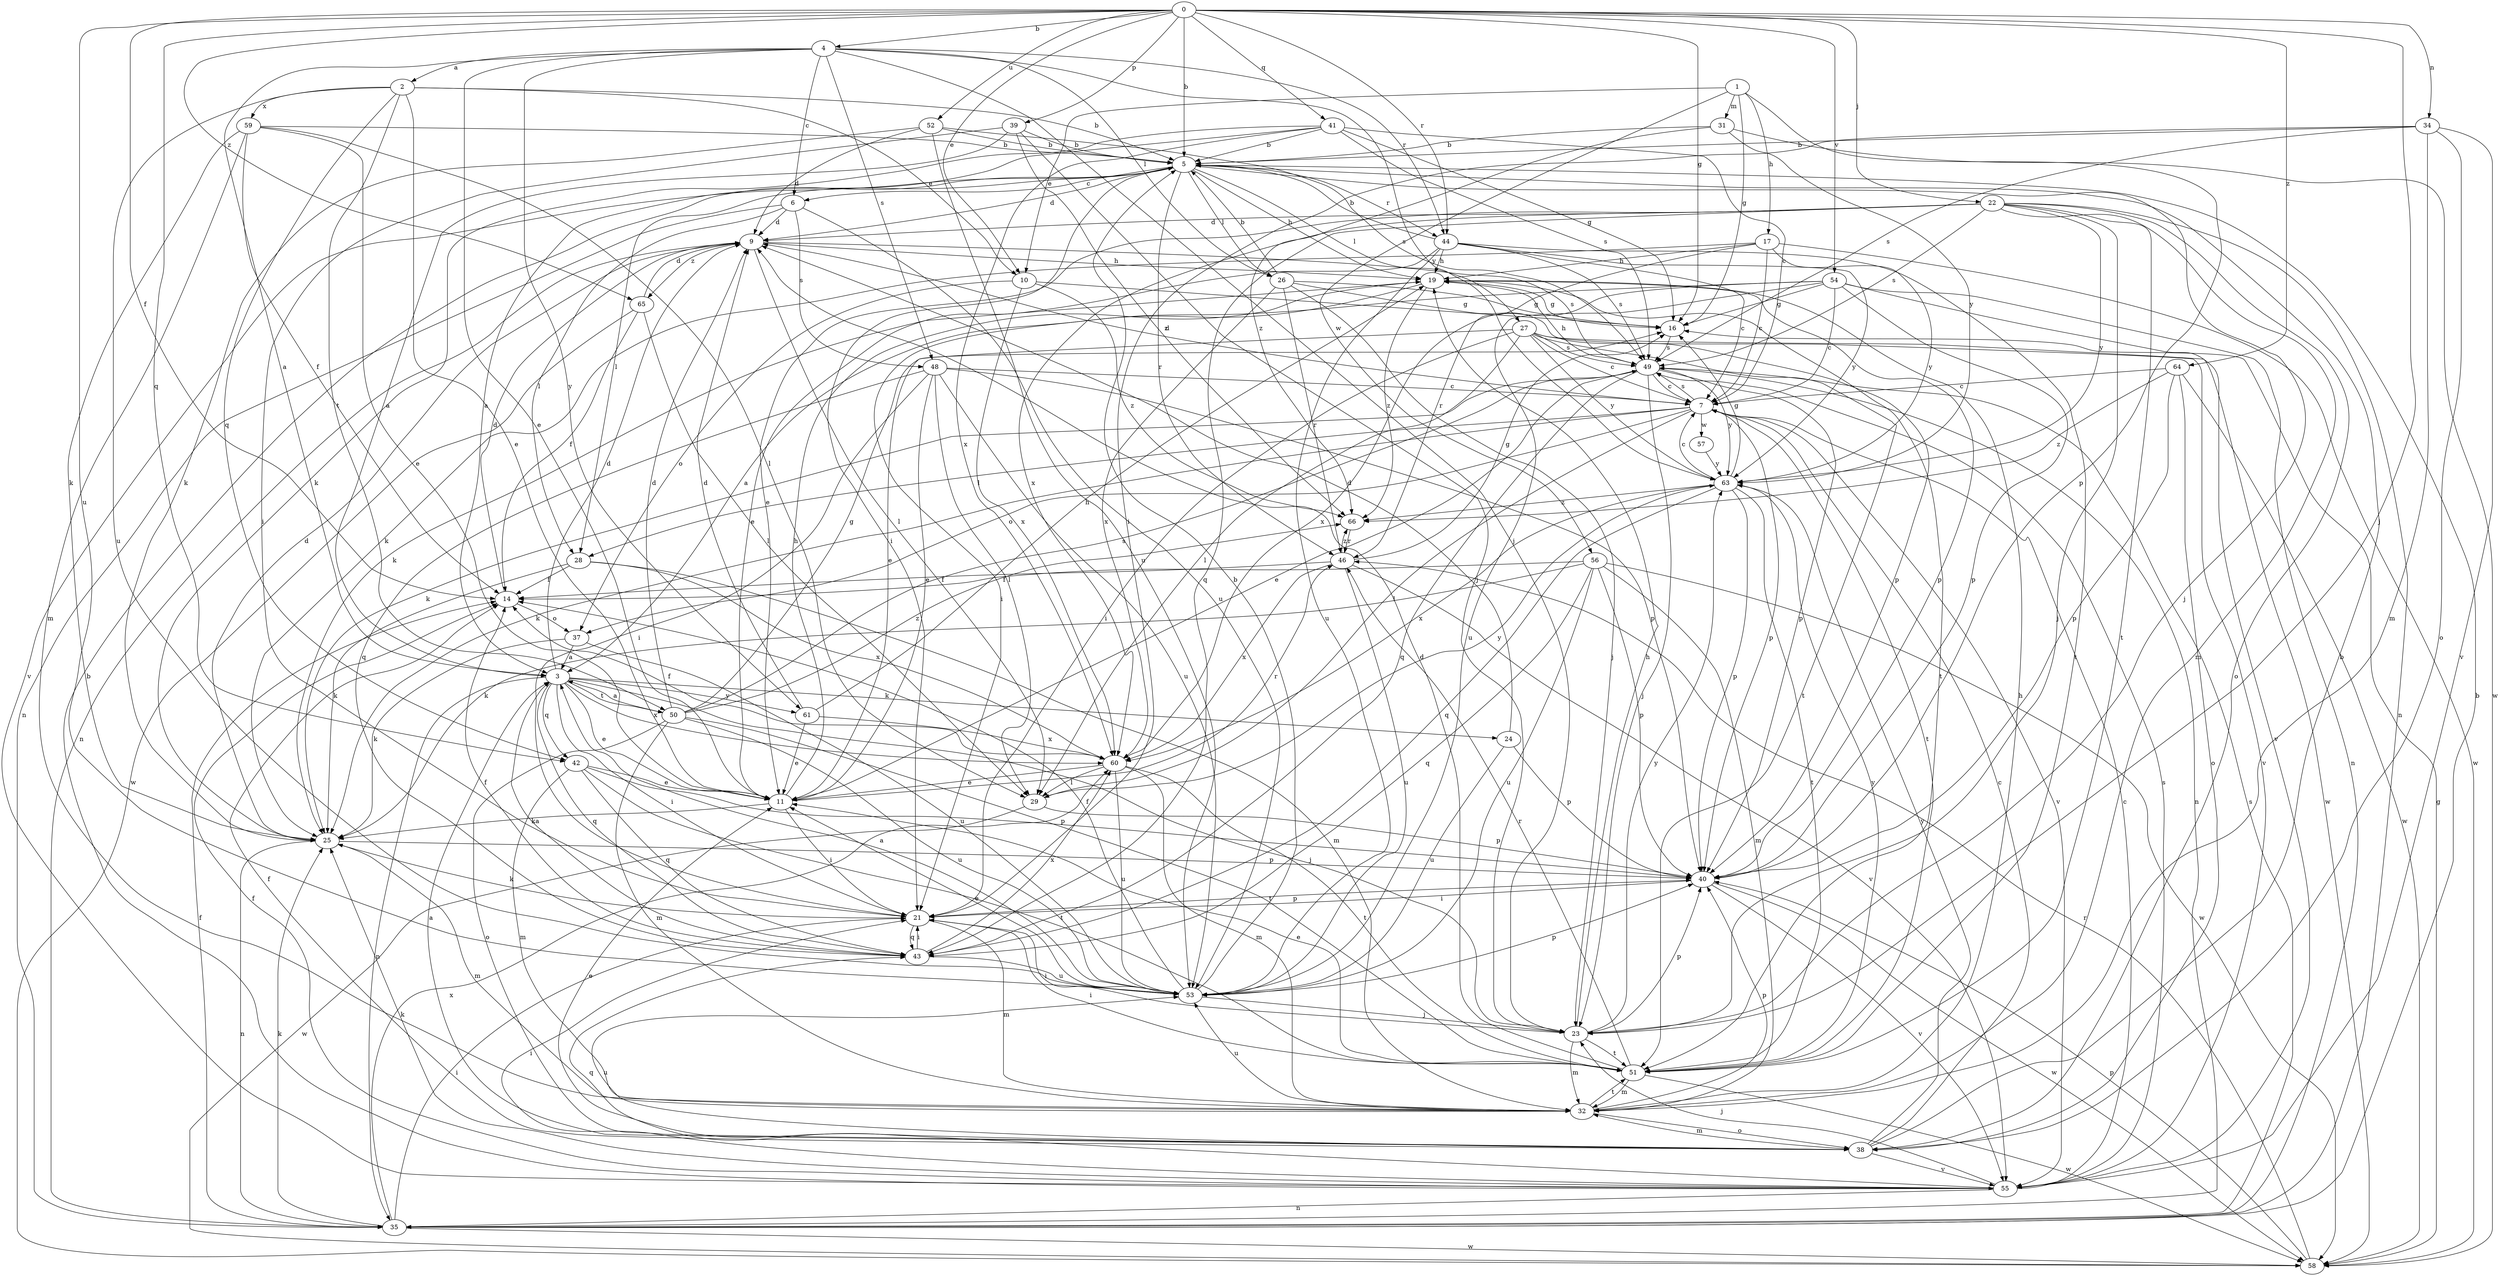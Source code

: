 strict digraph  {
0;
1;
2;
3;
4;
5;
6;
7;
9;
10;
11;
14;
16;
17;
19;
21;
22;
23;
24;
25;
26;
27;
28;
29;
31;
32;
34;
35;
37;
38;
39;
40;
41;
42;
43;
44;
46;
48;
49;
50;
51;
52;
53;
54;
55;
56;
57;
58;
59;
60;
61;
63;
64;
65;
66;
0 -> 4  [label=b];
0 -> 5  [label=b];
0 -> 10  [label=e];
0 -> 14  [label=f];
0 -> 16  [label=g];
0 -> 22  [label=j];
0 -> 23  [label=j];
0 -> 34  [label=n];
0 -> 39  [label=p];
0 -> 41  [label=q];
0 -> 42  [label=q];
0 -> 44  [label=r];
0 -> 52  [label=u];
0 -> 53  [label=u];
0 -> 54  [label=v];
0 -> 64  [label=z];
0 -> 65  [label=z];
1 -> 10  [label=e];
1 -> 16  [label=g];
1 -> 17  [label=h];
1 -> 31  [label=m];
1 -> 40  [label=p];
1 -> 56  [label=w];
2 -> 5  [label=b];
2 -> 10  [label=e];
2 -> 11  [label=e];
2 -> 42  [label=q];
2 -> 50  [label=t];
2 -> 53  [label=u];
2 -> 59  [label=x];
3 -> 9  [label=d];
3 -> 11  [label=e];
3 -> 21  [label=i];
3 -> 23  [label=j];
3 -> 24  [label=k];
3 -> 35  [label=n];
3 -> 42  [label=q];
3 -> 43  [label=q];
3 -> 50  [label=t];
3 -> 60  [label=x];
3 -> 61  [label=y];
4 -> 2  [label=a];
4 -> 3  [label=a];
4 -> 6  [label=c];
4 -> 11  [label=e];
4 -> 23  [label=j];
4 -> 26  [label=l];
4 -> 44  [label=r];
4 -> 48  [label=s];
4 -> 61  [label=y];
4 -> 63  [label=y];
5 -> 6  [label=c];
5 -> 9  [label=d];
5 -> 19  [label=h];
5 -> 21  [label=i];
5 -> 23  [label=j];
5 -> 26  [label=l];
5 -> 27  [label=l];
5 -> 28  [label=l];
5 -> 44  [label=r];
5 -> 46  [label=r];
5 -> 55  [label=v];
6 -> 9  [label=d];
6 -> 28  [label=l];
6 -> 35  [label=n];
6 -> 48  [label=s];
6 -> 53  [label=u];
7 -> 9  [label=d];
7 -> 25  [label=k];
7 -> 28  [label=l];
7 -> 29  [label=l];
7 -> 37  [label=o];
7 -> 40  [label=p];
7 -> 49  [label=s];
7 -> 51  [label=t];
7 -> 55  [label=v];
7 -> 57  [label=w];
9 -> 19  [label=h];
9 -> 29  [label=l];
9 -> 35  [label=n];
9 -> 49  [label=s];
9 -> 65  [label=z];
10 -> 16  [label=g];
10 -> 37  [label=o];
10 -> 60  [label=x];
10 -> 66  [label=z];
11 -> 19  [label=h];
11 -> 21  [label=i];
11 -> 25  [label=k];
11 -> 46  [label=r];
14 -> 9  [label=d];
14 -> 37  [label=o];
16 -> 49  [label=s];
17 -> 7  [label=c];
17 -> 19  [label=h];
17 -> 25  [label=k];
17 -> 46  [label=r];
17 -> 58  [label=w];
17 -> 63  [label=y];
19 -> 16  [label=g];
19 -> 21  [label=i];
19 -> 25  [label=k];
19 -> 40  [label=p];
19 -> 51  [label=t];
19 -> 66  [label=z];
21 -> 25  [label=k];
21 -> 32  [label=m];
21 -> 40  [label=p];
21 -> 43  [label=q];
22 -> 9  [label=d];
22 -> 11  [label=e];
22 -> 23  [label=j];
22 -> 32  [label=m];
22 -> 35  [label=n];
22 -> 38  [label=o];
22 -> 43  [label=q];
22 -> 49  [label=s];
22 -> 51  [label=t];
22 -> 60  [label=x];
22 -> 63  [label=y];
23 -> 19  [label=h];
23 -> 21  [label=i];
23 -> 32  [label=m];
23 -> 40  [label=p];
23 -> 51  [label=t];
23 -> 63  [label=y];
24 -> 9  [label=d];
24 -> 40  [label=p];
24 -> 53  [label=u];
25 -> 9  [label=d];
25 -> 32  [label=m];
25 -> 35  [label=n];
25 -> 40  [label=p];
26 -> 5  [label=b];
26 -> 16  [label=g];
26 -> 23  [label=j];
26 -> 40  [label=p];
26 -> 46  [label=r];
26 -> 60  [label=x];
27 -> 7  [label=c];
27 -> 11  [label=e];
27 -> 21  [label=i];
27 -> 29  [label=l];
27 -> 49  [label=s];
27 -> 51  [label=t];
27 -> 55  [label=v];
27 -> 58  [label=w];
27 -> 63  [label=y];
28 -> 14  [label=f];
28 -> 25  [label=k];
28 -> 32  [label=m];
28 -> 60  [label=x];
29 -> 40  [label=p];
29 -> 58  [label=w];
29 -> 63  [label=y];
31 -> 5  [label=b];
31 -> 58  [label=w];
31 -> 63  [label=y];
31 -> 66  [label=z];
32 -> 19  [label=h];
32 -> 38  [label=o];
32 -> 40  [label=p];
32 -> 51  [label=t];
32 -> 53  [label=u];
34 -> 5  [label=b];
34 -> 21  [label=i];
34 -> 32  [label=m];
34 -> 38  [label=o];
34 -> 49  [label=s];
34 -> 55  [label=v];
35 -> 5  [label=b];
35 -> 14  [label=f];
35 -> 21  [label=i];
35 -> 25  [label=k];
35 -> 49  [label=s];
35 -> 58  [label=w];
35 -> 60  [label=x];
37 -> 3  [label=a];
37 -> 25  [label=k];
37 -> 53  [label=u];
38 -> 3  [label=a];
38 -> 5  [label=b];
38 -> 7  [label=c];
38 -> 11  [label=e];
38 -> 14  [label=f];
38 -> 32  [label=m];
38 -> 53  [label=u];
38 -> 55  [label=v];
38 -> 63  [label=y];
39 -> 3  [label=a];
39 -> 5  [label=b];
39 -> 21  [label=i];
39 -> 23  [label=j];
39 -> 66  [label=z];
40 -> 21  [label=i];
40 -> 55  [label=v];
40 -> 58  [label=w];
41 -> 3  [label=a];
41 -> 5  [label=b];
41 -> 7  [label=c];
41 -> 16  [label=g];
41 -> 25  [label=k];
41 -> 49  [label=s];
41 -> 60  [label=x];
42 -> 11  [label=e];
42 -> 32  [label=m];
42 -> 40  [label=p];
42 -> 43  [label=q];
42 -> 51  [label=t];
43 -> 3  [label=a];
43 -> 14  [label=f];
43 -> 21  [label=i];
43 -> 53  [label=u];
43 -> 60  [label=x];
44 -> 5  [label=b];
44 -> 7  [label=c];
44 -> 11  [label=e];
44 -> 19  [label=h];
44 -> 49  [label=s];
44 -> 51  [label=t];
44 -> 53  [label=u];
44 -> 63  [label=y];
46 -> 14  [label=f];
46 -> 16  [label=g];
46 -> 53  [label=u];
46 -> 55  [label=v];
46 -> 60  [label=x];
46 -> 66  [label=z];
48 -> 7  [label=c];
48 -> 11  [label=e];
48 -> 21  [label=i];
48 -> 29  [label=l];
48 -> 40  [label=p];
48 -> 43  [label=q];
48 -> 53  [label=u];
49 -> 7  [label=c];
49 -> 11  [label=e];
49 -> 19  [label=h];
49 -> 23  [label=j];
49 -> 25  [label=k];
49 -> 35  [label=n];
49 -> 40  [label=p];
49 -> 43  [label=q];
49 -> 63  [label=y];
50 -> 3  [label=a];
50 -> 9  [label=d];
50 -> 16  [label=g];
50 -> 32  [label=m];
50 -> 38  [label=o];
50 -> 49  [label=s];
50 -> 51  [label=t];
50 -> 53  [label=u];
50 -> 66  [label=z];
51 -> 9  [label=d];
51 -> 11  [label=e];
51 -> 21  [label=i];
51 -> 32  [label=m];
51 -> 46  [label=r];
51 -> 58  [label=w];
51 -> 63  [label=y];
52 -> 5  [label=b];
52 -> 9  [label=d];
52 -> 25  [label=k];
52 -> 49  [label=s];
52 -> 53  [label=u];
53 -> 3  [label=a];
53 -> 5  [label=b];
53 -> 11  [label=e];
53 -> 14  [label=f];
53 -> 23  [label=j];
53 -> 40  [label=p];
54 -> 3  [label=a];
54 -> 7  [label=c];
54 -> 16  [label=g];
54 -> 35  [label=n];
54 -> 40  [label=p];
54 -> 53  [label=u];
54 -> 55  [label=v];
54 -> 60  [label=x];
55 -> 5  [label=b];
55 -> 7  [label=c];
55 -> 14  [label=f];
55 -> 21  [label=i];
55 -> 23  [label=j];
55 -> 25  [label=k];
55 -> 35  [label=n];
55 -> 43  [label=q];
55 -> 49  [label=s];
56 -> 14  [label=f];
56 -> 25  [label=k];
56 -> 32  [label=m];
56 -> 40  [label=p];
56 -> 43  [label=q];
56 -> 53  [label=u];
56 -> 58  [label=w];
57 -> 63  [label=y];
58 -> 16  [label=g];
58 -> 40  [label=p];
58 -> 46  [label=r];
59 -> 5  [label=b];
59 -> 11  [label=e];
59 -> 14  [label=f];
59 -> 25  [label=k];
59 -> 29  [label=l];
59 -> 32  [label=m];
60 -> 11  [label=e];
60 -> 14  [label=f];
60 -> 29  [label=l];
60 -> 32  [label=m];
60 -> 51  [label=t];
60 -> 53  [label=u];
61 -> 9  [label=d];
61 -> 11  [label=e];
61 -> 19  [label=h];
61 -> 60  [label=x];
63 -> 7  [label=c];
63 -> 16  [label=g];
63 -> 40  [label=p];
63 -> 43  [label=q];
63 -> 51  [label=t];
63 -> 60  [label=x];
63 -> 66  [label=z];
64 -> 7  [label=c];
64 -> 38  [label=o];
64 -> 40  [label=p];
64 -> 58  [label=w];
64 -> 66  [label=z];
65 -> 9  [label=d];
65 -> 14  [label=f];
65 -> 29  [label=l];
65 -> 58  [label=w];
66 -> 46  [label=r];
}
